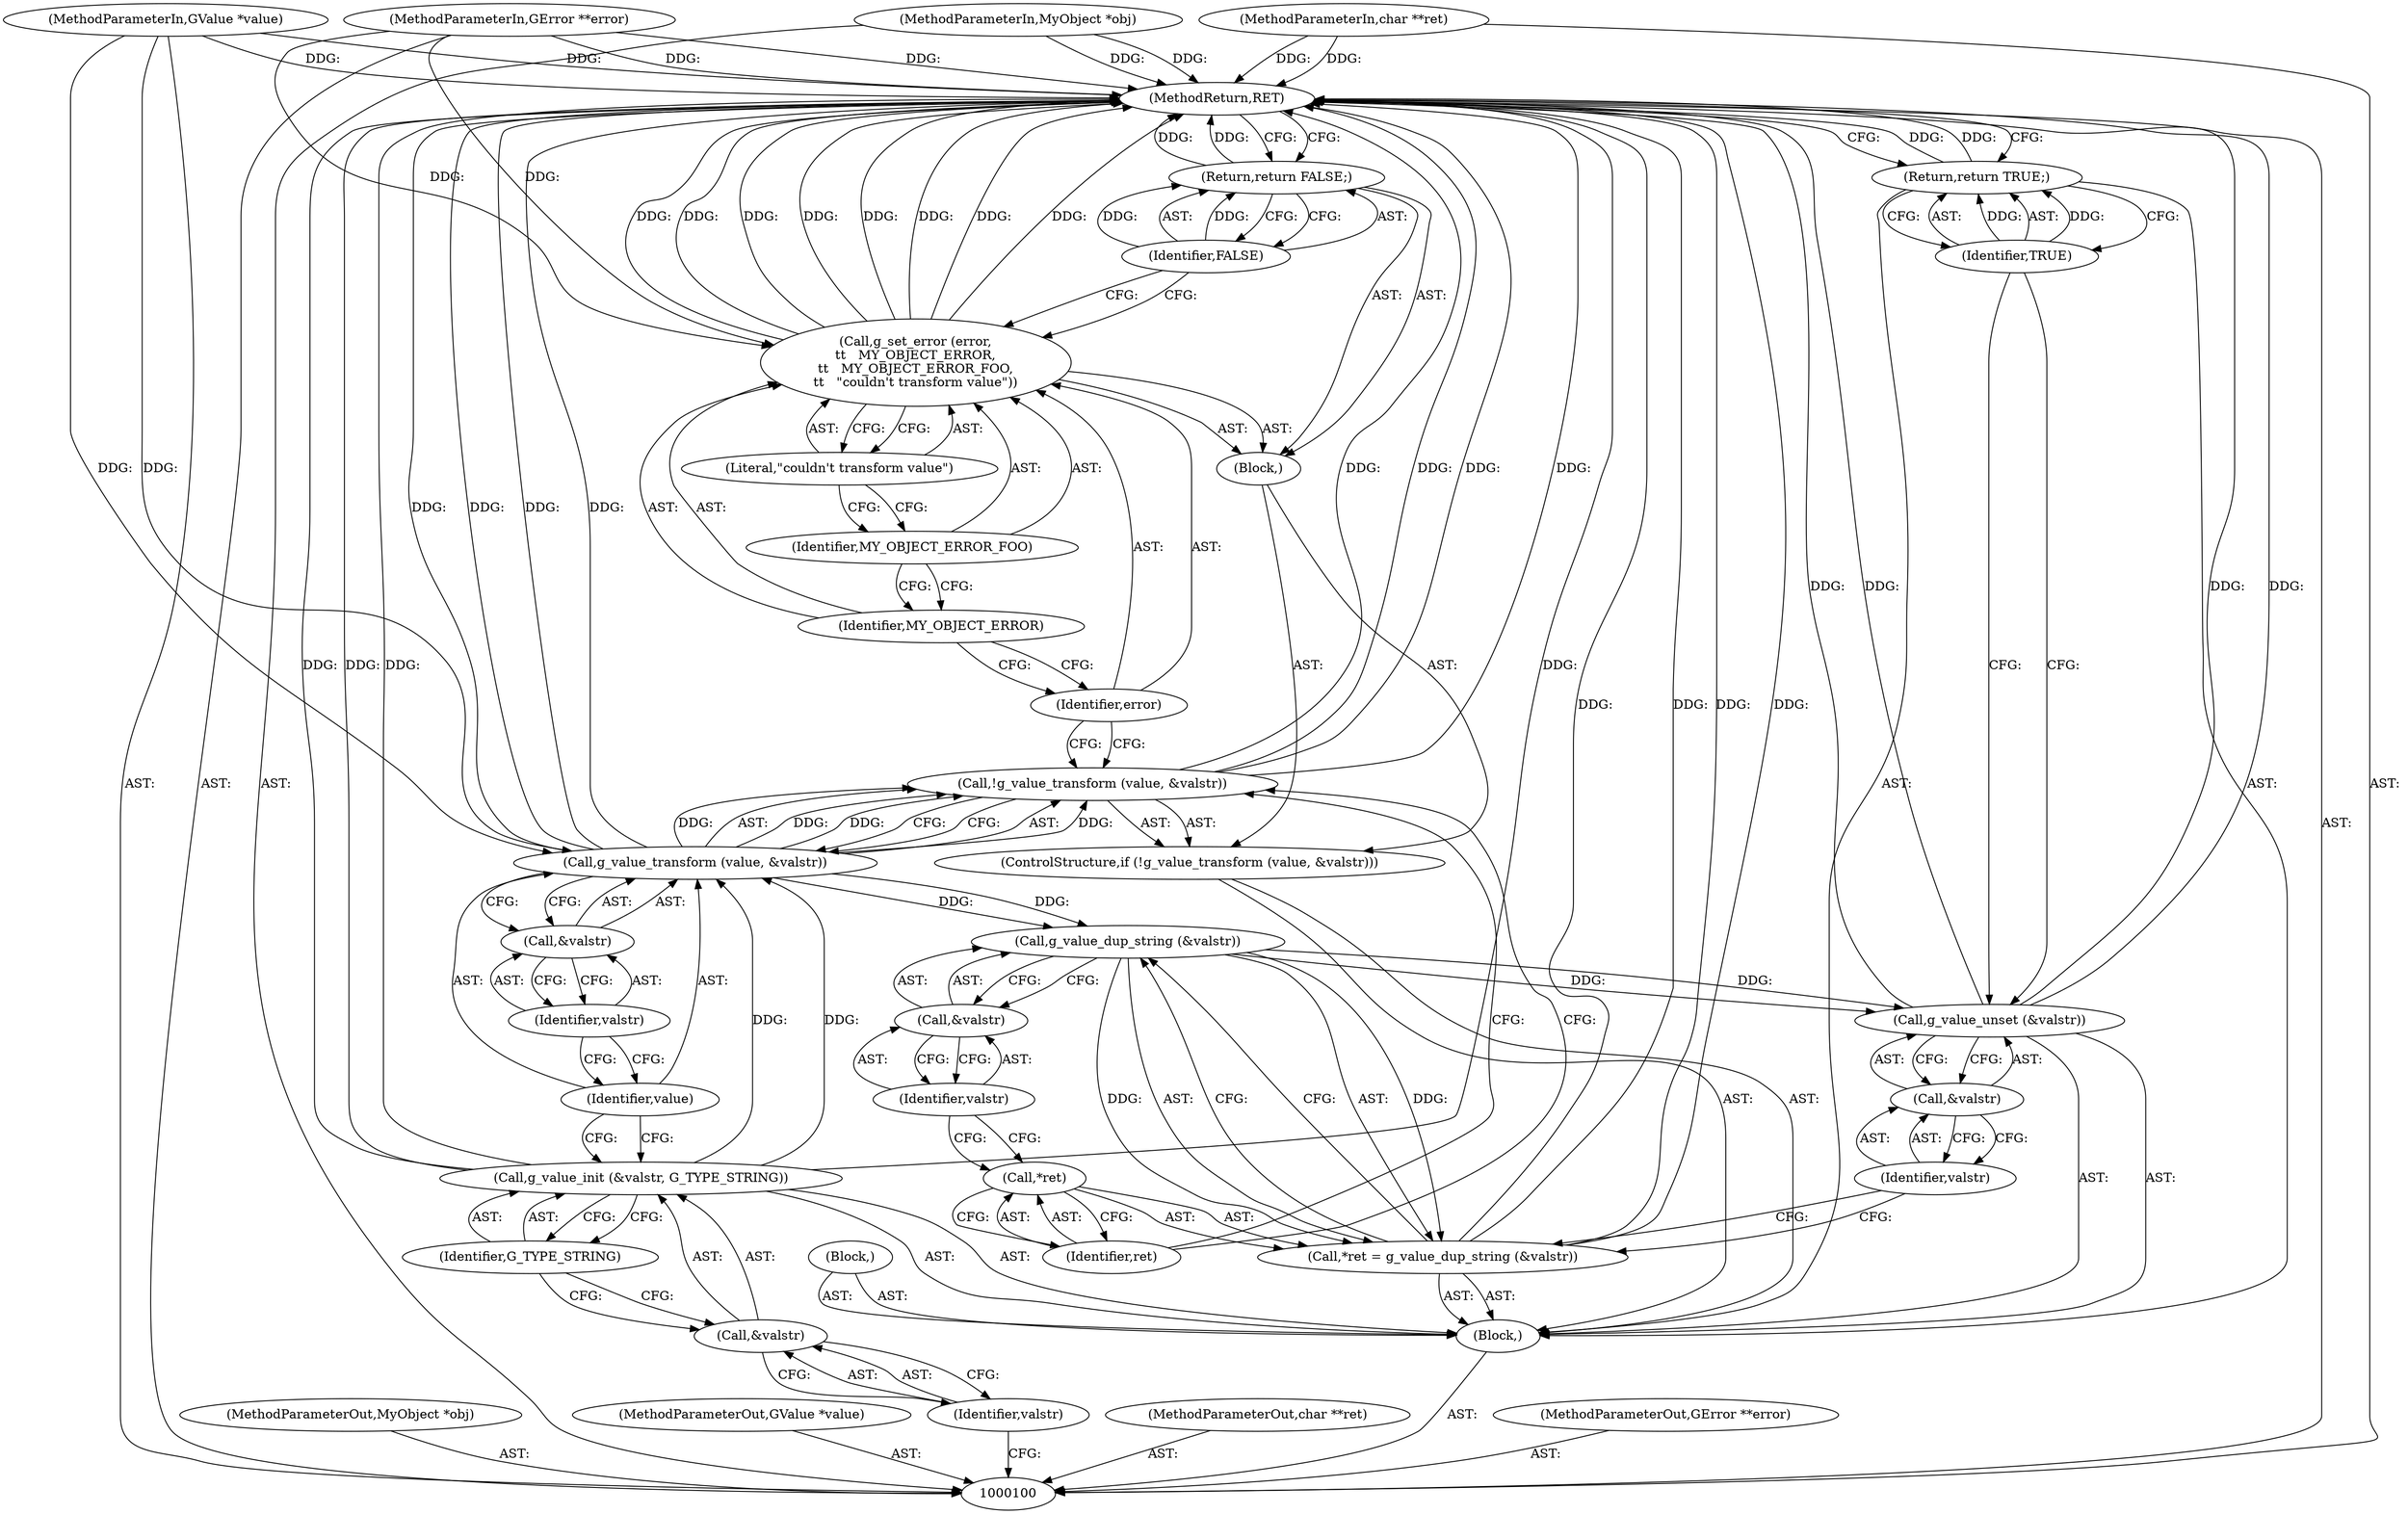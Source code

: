 digraph "1_dbus_9a6bce9b615abca6068348c1606ba8eaf13d9ae0_39" {
"1000136" [label="(MethodReturn,RET)"];
"1000101" [label="(MethodParameterIn,MyObject *obj)"];
"1000188" [label="(MethodParameterOut,MyObject *obj)"];
"1000102" [label="(MethodParameterIn,GValue *value)"];
"1000189" [label="(MethodParameterOut,GValue *value)"];
"1000103" [label="(MethodParameterIn,char **ret)"];
"1000190" [label="(MethodParameterOut,char **ret)"];
"1000104" [label="(MethodParameterIn,GError **error)"];
"1000191" [label="(MethodParameterOut,GError **error)"];
"1000122" [label="(Literal,\"couldn't transform value\")"];
"1000124" [label="(Identifier,FALSE)"];
"1000123" [label="(Return,return FALSE;)"];
"1000125" [label="(Call,*ret = g_value_dup_string (&valstr))"];
"1000126" [label="(Call,*ret)"];
"1000129" [label="(Call,&valstr)"];
"1000127" [label="(Identifier,ret)"];
"1000130" [label="(Identifier,valstr)"];
"1000128" [label="(Call,g_value_dup_string (&valstr))"];
"1000132" [label="(Call,&valstr)"];
"1000133" [label="(Identifier,valstr)"];
"1000131" [label="(Call,g_value_unset (&valstr))"];
"1000134" [label="(Return,return TRUE;)"];
"1000135" [label="(Identifier,TRUE)"];
"1000105" [label="(Block,)"];
"1000106" [label="(Block,)"];
"1000108" [label="(Call,&valstr)"];
"1000109" [label="(Identifier,valstr)"];
"1000107" [label="(Call,g_value_init (&valstr, G_TYPE_STRING))"];
"1000110" [label="(Identifier,G_TYPE_STRING)"];
"1000111" [label="(ControlStructure,if (!g_value_transform (value, &valstr)))"];
"1000114" [label="(Identifier,value)"];
"1000115" [label="(Call,&valstr)"];
"1000116" [label="(Identifier,valstr)"];
"1000112" [label="(Call,!g_value_transform (value, &valstr))"];
"1000113" [label="(Call,g_value_transform (value, &valstr))"];
"1000117" [label="(Block,)"];
"1000119" [label="(Identifier,error)"];
"1000118" [label="(Call,g_set_error (error,\n\t\t   MY_OBJECT_ERROR,\n\t\t   MY_OBJECT_ERROR_FOO,\n\t\t   \"couldn't transform value\"))"];
"1000120" [label="(Identifier,MY_OBJECT_ERROR)"];
"1000121" [label="(Identifier,MY_OBJECT_ERROR_FOO)"];
"1000136" -> "1000100"  [label="AST: "];
"1000136" -> "1000123"  [label="CFG: "];
"1000136" -> "1000134"  [label="CFG: "];
"1000125" -> "1000136"  [label="DDG: "];
"1000125" -> "1000136"  [label="DDG: "];
"1000107" -> "1000136"  [label="DDG: "];
"1000107" -> "1000136"  [label="DDG: "];
"1000104" -> "1000136"  [label="DDG: "];
"1000113" -> "1000136"  [label="DDG: "];
"1000113" -> "1000136"  [label="DDG: "];
"1000131" -> "1000136"  [label="DDG: "];
"1000131" -> "1000136"  [label="DDG: "];
"1000103" -> "1000136"  [label="DDG: "];
"1000118" -> "1000136"  [label="DDG: "];
"1000118" -> "1000136"  [label="DDG: "];
"1000118" -> "1000136"  [label="DDG: "];
"1000118" -> "1000136"  [label="DDG: "];
"1000102" -> "1000136"  [label="DDG: "];
"1000112" -> "1000136"  [label="DDG: "];
"1000112" -> "1000136"  [label="DDG: "];
"1000101" -> "1000136"  [label="DDG: "];
"1000134" -> "1000136"  [label="DDG: "];
"1000123" -> "1000136"  [label="DDG: "];
"1000101" -> "1000100"  [label="AST: "];
"1000101" -> "1000136"  [label="DDG: "];
"1000188" -> "1000100"  [label="AST: "];
"1000102" -> "1000100"  [label="AST: "];
"1000102" -> "1000136"  [label="DDG: "];
"1000102" -> "1000113"  [label="DDG: "];
"1000189" -> "1000100"  [label="AST: "];
"1000103" -> "1000100"  [label="AST: "];
"1000103" -> "1000136"  [label="DDG: "];
"1000190" -> "1000100"  [label="AST: "];
"1000104" -> "1000100"  [label="AST: "];
"1000104" -> "1000136"  [label="DDG: "];
"1000104" -> "1000118"  [label="DDG: "];
"1000191" -> "1000100"  [label="AST: "];
"1000122" -> "1000118"  [label="AST: "];
"1000122" -> "1000121"  [label="CFG: "];
"1000118" -> "1000122"  [label="CFG: "];
"1000124" -> "1000123"  [label="AST: "];
"1000124" -> "1000118"  [label="CFG: "];
"1000123" -> "1000124"  [label="CFG: "];
"1000124" -> "1000123"  [label="DDG: "];
"1000123" -> "1000117"  [label="AST: "];
"1000123" -> "1000124"  [label="CFG: "];
"1000124" -> "1000123"  [label="AST: "];
"1000136" -> "1000123"  [label="CFG: "];
"1000123" -> "1000136"  [label="DDG: "];
"1000124" -> "1000123"  [label="DDG: "];
"1000125" -> "1000105"  [label="AST: "];
"1000125" -> "1000128"  [label="CFG: "];
"1000126" -> "1000125"  [label="AST: "];
"1000128" -> "1000125"  [label="AST: "];
"1000133" -> "1000125"  [label="CFG: "];
"1000125" -> "1000136"  [label="DDG: "];
"1000125" -> "1000136"  [label="DDG: "];
"1000128" -> "1000125"  [label="DDG: "];
"1000126" -> "1000125"  [label="AST: "];
"1000126" -> "1000127"  [label="CFG: "];
"1000127" -> "1000126"  [label="AST: "];
"1000130" -> "1000126"  [label="CFG: "];
"1000129" -> "1000128"  [label="AST: "];
"1000129" -> "1000130"  [label="CFG: "];
"1000130" -> "1000129"  [label="AST: "];
"1000128" -> "1000129"  [label="CFG: "];
"1000127" -> "1000126"  [label="AST: "];
"1000127" -> "1000112"  [label="CFG: "];
"1000126" -> "1000127"  [label="CFG: "];
"1000130" -> "1000129"  [label="AST: "];
"1000130" -> "1000126"  [label="CFG: "];
"1000129" -> "1000130"  [label="CFG: "];
"1000128" -> "1000125"  [label="AST: "];
"1000128" -> "1000129"  [label="CFG: "];
"1000129" -> "1000128"  [label="AST: "];
"1000125" -> "1000128"  [label="CFG: "];
"1000128" -> "1000125"  [label="DDG: "];
"1000113" -> "1000128"  [label="DDG: "];
"1000128" -> "1000131"  [label="DDG: "];
"1000132" -> "1000131"  [label="AST: "];
"1000132" -> "1000133"  [label="CFG: "];
"1000133" -> "1000132"  [label="AST: "];
"1000131" -> "1000132"  [label="CFG: "];
"1000133" -> "1000132"  [label="AST: "];
"1000133" -> "1000125"  [label="CFG: "];
"1000132" -> "1000133"  [label="CFG: "];
"1000131" -> "1000105"  [label="AST: "];
"1000131" -> "1000132"  [label="CFG: "];
"1000132" -> "1000131"  [label="AST: "];
"1000135" -> "1000131"  [label="CFG: "];
"1000131" -> "1000136"  [label="DDG: "];
"1000131" -> "1000136"  [label="DDG: "];
"1000128" -> "1000131"  [label="DDG: "];
"1000134" -> "1000105"  [label="AST: "];
"1000134" -> "1000135"  [label="CFG: "];
"1000135" -> "1000134"  [label="AST: "];
"1000136" -> "1000134"  [label="CFG: "];
"1000134" -> "1000136"  [label="DDG: "];
"1000135" -> "1000134"  [label="DDG: "];
"1000135" -> "1000134"  [label="AST: "];
"1000135" -> "1000131"  [label="CFG: "];
"1000134" -> "1000135"  [label="CFG: "];
"1000135" -> "1000134"  [label="DDG: "];
"1000105" -> "1000100"  [label="AST: "];
"1000106" -> "1000105"  [label="AST: "];
"1000107" -> "1000105"  [label="AST: "];
"1000111" -> "1000105"  [label="AST: "];
"1000125" -> "1000105"  [label="AST: "];
"1000131" -> "1000105"  [label="AST: "];
"1000134" -> "1000105"  [label="AST: "];
"1000106" -> "1000105"  [label="AST: "];
"1000108" -> "1000107"  [label="AST: "];
"1000108" -> "1000109"  [label="CFG: "];
"1000109" -> "1000108"  [label="AST: "];
"1000110" -> "1000108"  [label="CFG: "];
"1000109" -> "1000108"  [label="AST: "];
"1000109" -> "1000100"  [label="CFG: "];
"1000108" -> "1000109"  [label="CFG: "];
"1000107" -> "1000105"  [label="AST: "];
"1000107" -> "1000110"  [label="CFG: "];
"1000108" -> "1000107"  [label="AST: "];
"1000110" -> "1000107"  [label="AST: "];
"1000114" -> "1000107"  [label="CFG: "];
"1000107" -> "1000136"  [label="DDG: "];
"1000107" -> "1000136"  [label="DDG: "];
"1000107" -> "1000113"  [label="DDG: "];
"1000110" -> "1000107"  [label="AST: "];
"1000110" -> "1000108"  [label="CFG: "];
"1000107" -> "1000110"  [label="CFG: "];
"1000111" -> "1000105"  [label="AST: "];
"1000112" -> "1000111"  [label="AST: "];
"1000117" -> "1000111"  [label="AST: "];
"1000114" -> "1000113"  [label="AST: "];
"1000114" -> "1000107"  [label="CFG: "];
"1000116" -> "1000114"  [label="CFG: "];
"1000115" -> "1000113"  [label="AST: "];
"1000115" -> "1000116"  [label="CFG: "];
"1000116" -> "1000115"  [label="AST: "];
"1000113" -> "1000115"  [label="CFG: "];
"1000116" -> "1000115"  [label="AST: "];
"1000116" -> "1000114"  [label="CFG: "];
"1000115" -> "1000116"  [label="CFG: "];
"1000112" -> "1000111"  [label="AST: "];
"1000112" -> "1000113"  [label="CFG: "];
"1000113" -> "1000112"  [label="AST: "];
"1000119" -> "1000112"  [label="CFG: "];
"1000127" -> "1000112"  [label="CFG: "];
"1000112" -> "1000136"  [label="DDG: "];
"1000112" -> "1000136"  [label="DDG: "];
"1000113" -> "1000112"  [label="DDG: "];
"1000113" -> "1000112"  [label="DDG: "];
"1000113" -> "1000112"  [label="AST: "];
"1000113" -> "1000115"  [label="CFG: "];
"1000114" -> "1000113"  [label="AST: "];
"1000115" -> "1000113"  [label="AST: "];
"1000112" -> "1000113"  [label="CFG: "];
"1000113" -> "1000136"  [label="DDG: "];
"1000113" -> "1000136"  [label="DDG: "];
"1000113" -> "1000112"  [label="DDG: "];
"1000113" -> "1000112"  [label="DDG: "];
"1000102" -> "1000113"  [label="DDG: "];
"1000107" -> "1000113"  [label="DDG: "];
"1000113" -> "1000128"  [label="DDG: "];
"1000117" -> "1000111"  [label="AST: "];
"1000118" -> "1000117"  [label="AST: "];
"1000123" -> "1000117"  [label="AST: "];
"1000119" -> "1000118"  [label="AST: "];
"1000119" -> "1000112"  [label="CFG: "];
"1000120" -> "1000119"  [label="CFG: "];
"1000118" -> "1000117"  [label="AST: "];
"1000118" -> "1000122"  [label="CFG: "];
"1000119" -> "1000118"  [label="AST: "];
"1000120" -> "1000118"  [label="AST: "];
"1000121" -> "1000118"  [label="AST: "];
"1000122" -> "1000118"  [label="AST: "];
"1000124" -> "1000118"  [label="CFG: "];
"1000118" -> "1000136"  [label="DDG: "];
"1000118" -> "1000136"  [label="DDG: "];
"1000118" -> "1000136"  [label="DDG: "];
"1000118" -> "1000136"  [label="DDG: "];
"1000104" -> "1000118"  [label="DDG: "];
"1000120" -> "1000118"  [label="AST: "];
"1000120" -> "1000119"  [label="CFG: "];
"1000121" -> "1000120"  [label="CFG: "];
"1000121" -> "1000118"  [label="AST: "];
"1000121" -> "1000120"  [label="CFG: "];
"1000122" -> "1000121"  [label="CFG: "];
}
